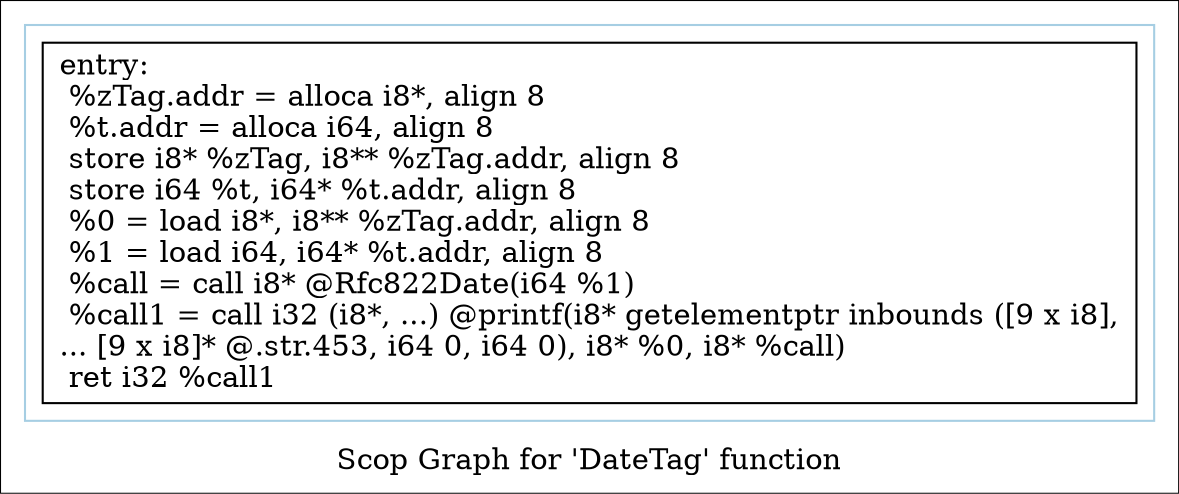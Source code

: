 digraph "Scop Graph for 'DateTag' function" {
	label="Scop Graph for 'DateTag' function";

	Node0x2042c50 [shape=record,label="{entry:\l  %zTag.addr = alloca i8*, align 8\l  %t.addr = alloca i64, align 8\l  store i8* %zTag, i8** %zTag.addr, align 8\l  store i64 %t, i64* %t.addr, align 8\l  %0 = load i8*, i8** %zTag.addr, align 8\l  %1 = load i64, i64* %t.addr, align 8\l  %call = call i8* @Rfc822Date(i64 %1)\l  %call1 = call i32 (i8*, ...) @printf(i8* getelementptr inbounds ([9 x i8],\l... [9 x i8]* @.str.453, i64 0, i64 0), i8* %0, i8* %call)\l  ret i32 %call1\l}"];
	colorscheme = "paired12"
        subgraph cluster_0x2116790 {
          label = "";
          style = solid;
          color = 1
          Node0x2042c50;
        }
}

